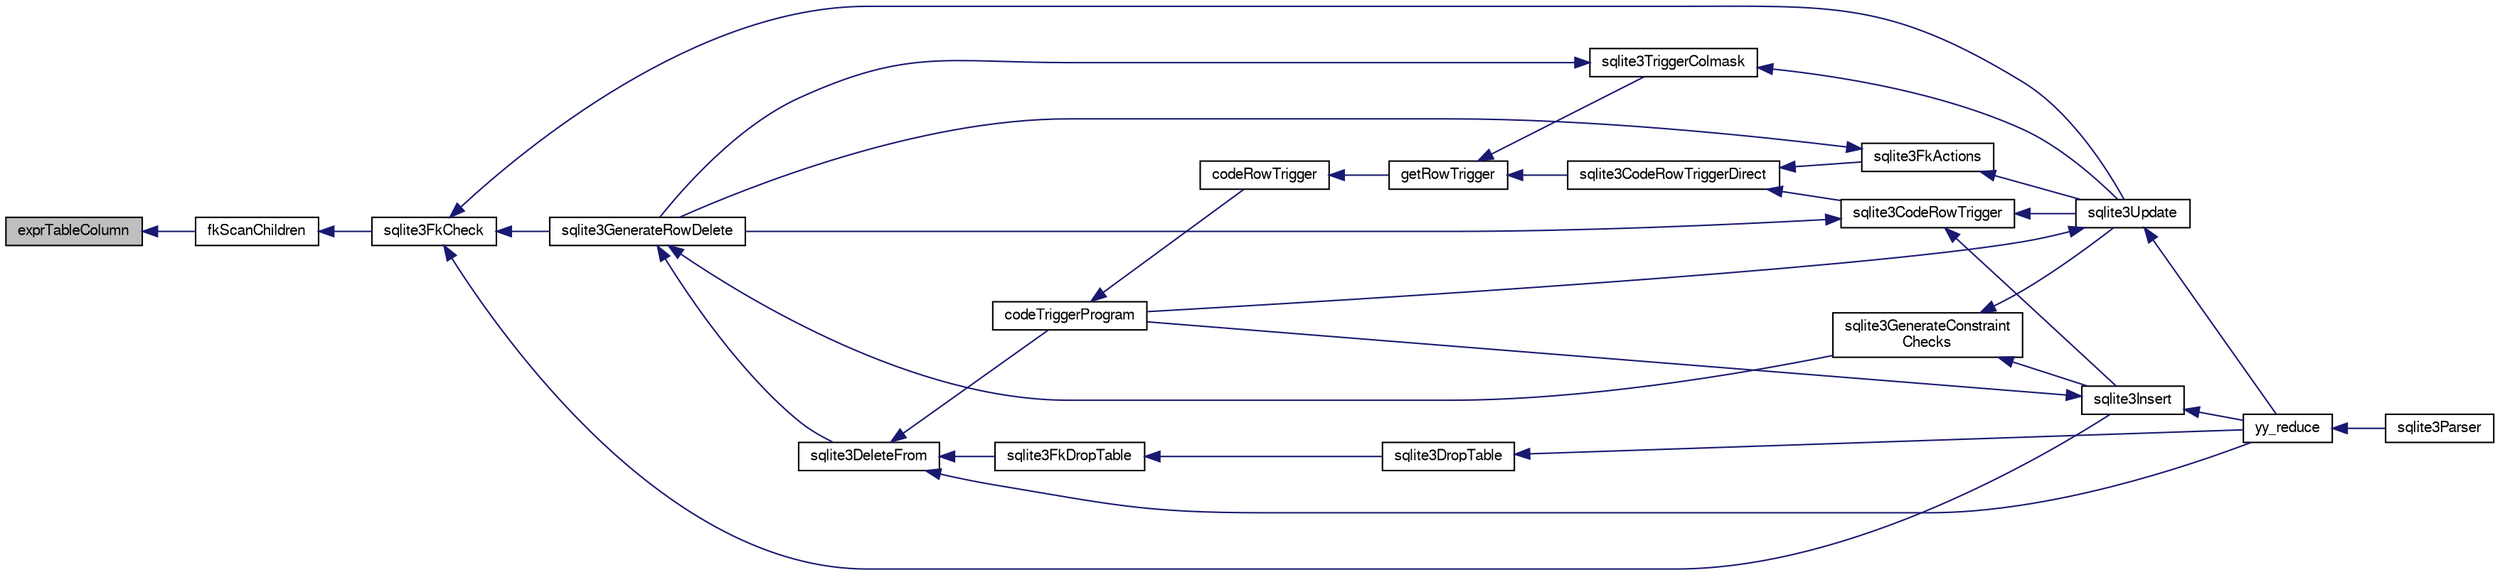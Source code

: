 digraph "exprTableColumn"
{
  edge [fontname="FreeSans",fontsize="10",labelfontname="FreeSans",labelfontsize="10"];
  node [fontname="FreeSans",fontsize="10",shape=record];
  rankdir="LR";
  Node107100 [label="exprTableColumn",height=0.2,width=0.4,color="black", fillcolor="grey75", style="filled", fontcolor="black"];
  Node107100 -> Node107101 [dir="back",color="midnightblue",fontsize="10",style="solid",fontname="FreeSans"];
  Node107101 [label="fkScanChildren",height=0.2,width=0.4,color="black", fillcolor="white", style="filled",URL="$sqlite3_8c.html#a67c9dcb484336b3155e7a82a037d4691"];
  Node107101 -> Node107102 [dir="back",color="midnightblue",fontsize="10",style="solid",fontname="FreeSans"];
  Node107102 [label="sqlite3FkCheck",height=0.2,width=0.4,color="black", fillcolor="white", style="filled",URL="$sqlite3_8c.html#aa38fb76c7d6f48f19772877a41703b92"];
  Node107102 -> Node107103 [dir="back",color="midnightblue",fontsize="10",style="solid",fontname="FreeSans"];
  Node107103 [label="sqlite3GenerateRowDelete",height=0.2,width=0.4,color="black", fillcolor="white", style="filled",URL="$sqlite3_8c.html#a2c76cbf3027fc18fdbb8cb4cd96b77d9"];
  Node107103 -> Node107104 [dir="back",color="midnightblue",fontsize="10",style="solid",fontname="FreeSans"];
  Node107104 [label="sqlite3DeleteFrom",height=0.2,width=0.4,color="black", fillcolor="white", style="filled",URL="$sqlite3_8c.html#ab9b4b45349188b49eabb23f94608a091"];
  Node107104 -> Node107105 [dir="back",color="midnightblue",fontsize="10",style="solid",fontname="FreeSans"];
  Node107105 [label="sqlite3FkDropTable",height=0.2,width=0.4,color="black", fillcolor="white", style="filled",URL="$sqlite3_8c.html#a1218c6fc74e89152ceaa4760e82f5ef9"];
  Node107105 -> Node107106 [dir="back",color="midnightblue",fontsize="10",style="solid",fontname="FreeSans"];
  Node107106 [label="sqlite3DropTable",height=0.2,width=0.4,color="black", fillcolor="white", style="filled",URL="$sqlite3_8c.html#a5534f77364b5568783c0e50db3c9defb"];
  Node107106 -> Node107107 [dir="back",color="midnightblue",fontsize="10",style="solid",fontname="FreeSans"];
  Node107107 [label="yy_reduce",height=0.2,width=0.4,color="black", fillcolor="white", style="filled",URL="$sqlite3_8c.html#a7c419a9b25711c666a9a2449ef377f14"];
  Node107107 -> Node107108 [dir="back",color="midnightblue",fontsize="10",style="solid",fontname="FreeSans"];
  Node107108 [label="sqlite3Parser",height=0.2,width=0.4,color="black", fillcolor="white", style="filled",URL="$sqlite3_8c.html#a0327d71a5fabe0b6a343d78a2602e72a"];
  Node107104 -> Node107109 [dir="back",color="midnightblue",fontsize="10",style="solid",fontname="FreeSans"];
  Node107109 [label="codeTriggerProgram",height=0.2,width=0.4,color="black", fillcolor="white", style="filled",URL="$sqlite3_8c.html#a120801f59d9281d201d2ff4b2606836e"];
  Node107109 -> Node107110 [dir="back",color="midnightblue",fontsize="10",style="solid",fontname="FreeSans"];
  Node107110 [label="codeRowTrigger",height=0.2,width=0.4,color="black", fillcolor="white", style="filled",URL="$sqlite3_8c.html#a463cea5aaaf388b560b206570a0022fc"];
  Node107110 -> Node107111 [dir="back",color="midnightblue",fontsize="10",style="solid",fontname="FreeSans"];
  Node107111 [label="getRowTrigger",height=0.2,width=0.4,color="black", fillcolor="white", style="filled",URL="$sqlite3_8c.html#a69626ef20b540d1a2b19cf56f3f45689"];
  Node107111 -> Node107112 [dir="back",color="midnightblue",fontsize="10",style="solid",fontname="FreeSans"];
  Node107112 [label="sqlite3CodeRowTriggerDirect",height=0.2,width=0.4,color="black", fillcolor="white", style="filled",URL="$sqlite3_8c.html#ad92829f9001bcf89a0299dad5a48acd4"];
  Node107112 -> Node107113 [dir="back",color="midnightblue",fontsize="10",style="solid",fontname="FreeSans"];
  Node107113 [label="sqlite3FkActions",height=0.2,width=0.4,color="black", fillcolor="white", style="filled",URL="$sqlite3_8c.html#a39159bd1623724946c22355ba7f3ef90"];
  Node107113 -> Node107103 [dir="back",color="midnightblue",fontsize="10",style="solid",fontname="FreeSans"];
  Node107113 -> Node107114 [dir="back",color="midnightblue",fontsize="10",style="solid",fontname="FreeSans"];
  Node107114 [label="sqlite3Update",height=0.2,width=0.4,color="black", fillcolor="white", style="filled",URL="$sqlite3_8c.html#ac5aa67c46e8cc8174566fabe6809fafa"];
  Node107114 -> Node107109 [dir="back",color="midnightblue",fontsize="10",style="solid",fontname="FreeSans"];
  Node107114 -> Node107107 [dir="back",color="midnightblue",fontsize="10",style="solid",fontname="FreeSans"];
  Node107112 -> Node107115 [dir="back",color="midnightblue",fontsize="10",style="solid",fontname="FreeSans"];
  Node107115 [label="sqlite3CodeRowTrigger",height=0.2,width=0.4,color="black", fillcolor="white", style="filled",URL="$sqlite3_8c.html#a37f21393c74de4d01b16761ee9abacd9"];
  Node107115 -> Node107103 [dir="back",color="midnightblue",fontsize="10",style="solid",fontname="FreeSans"];
  Node107115 -> Node107116 [dir="back",color="midnightblue",fontsize="10",style="solid",fontname="FreeSans"];
  Node107116 [label="sqlite3Insert",height=0.2,width=0.4,color="black", fillcolor="white", style="filled",URL="$sqlite3_8c.html#a5b17c9c2000bae6bdff8e6be48d7dc2b"];
  Node107116 -> Node107109 [dir="back",color="midnightblue",fontsize="10",style="solid",fontname="FreeSans"];
  Node107116 -> Node107107 [dir="back",color="midnightblue",fontsize="10",style="solid",fontname="FreeSans"];
  Node107115 -> Node107114 [dir="back",color="midnightblue",fontsize="10",style="solid",fontname="FreeSans"];
  Node107111 -> Node107117 [dir="back",color="midnightblue",fontsize="10",style="solid",fontname="FreeSans"];
  Node107117 [label="sqlite3TriggerColmask",height=0.2,width=0.4,color="black", fillcolor="white", style="filled",URL="$sqlite3_8c.html#acace8e99e37ae5e84ea03c65e820c540"];
  Node107117 -> Node107103 [dir="back",color="midnightblue",fontsize="10",style="solid",fontname="FreeSans"];
  Node107117 -> Node107114 [dir="back",color="midnightblue",fontsize="10",style="solid",fontname="FreeSans"];
  Node107104 -> Node107107 [dir="back",color="midnightblue",fontsize="10",style="solid",fontname="FreeSans"];
  Node107103 -> Node107118 [dir="back",color="midnightblue",fontsize="10",style="solid",fontname="FreeSans"];
  Node107118 [label="sqlite3GenerateConstraint\lChecks",height=0.2,width=0.4,color="black", fillcolor="white", style="filled",URL="$sqlite3_8c.html#aef639c1e6a0c0a67ca6e7690ad931bd2"];
  Node107118 -> Node107116 [dir="back",color="midnightblue",fontsize="10",style="solid",fontname="FreeSans"];
  Node107118 -> Node107114 [dir="back",color="midnightblue",fontsize="10",style="solid",fontname="FreeSans"];
  Node107102 -> Node107116 [dir="back",color="midnightblue",fontsize="10",style="solid",fontname="FreeSans"];
  Node107102 -> Node107114 [dir="back",color="midnightblue",fontsize="10",style="solid",fontname="FreeSans"];
}
